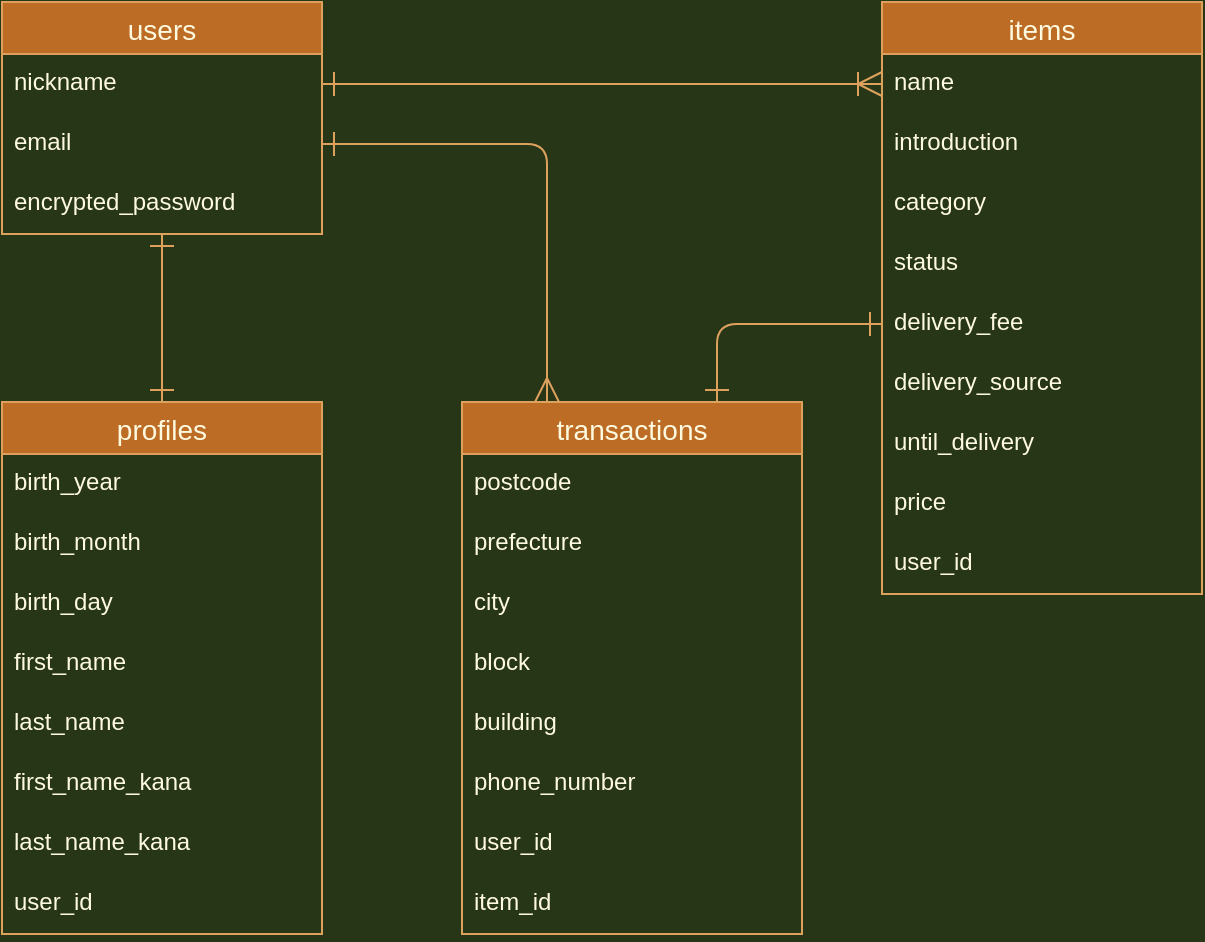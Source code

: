 <mxfile>
    <diagram id="d-sRBzBZSAJRtO-9Hk5C" name="ページ1">
        <mxGraphModel dx="227" dy="556" grid="1" gridSize="10" guides="1" tooltips="1" connect="1" arrows="1" fold="1" page="1" pageScale="1" pageWidth="827" pageHeight="1169" background="#283618" math="0" shadow="0">
            <root>
                <mxCell id="0"/>
                <mxCell id="1" parent="0"/>
                <mxCell id="80" value="items" style="swimlane;fontStyle=0;childLayout=stackLayout;horizontal=1;startSize=26;horizontalStack=0;resizeParent=1;resizeParentMax=0;resizeLast=0;collapsible=1;marginBottom=0;align=center;fontSize=14;rounded=0;sketch=0;fontColor=#FEFAE0;strokeColor=#DDA15E;fillColor=#BC6C25;" parent="1" vertex="1">
                    <mxGeometry x="520" y="80" width="160" height="296" as="geometry"/>
                </mxCell>
                <mxCell id="81" value="name" style="text;strokeColor=none;fillColor=none;spacingLeft=4;spacingRight=4;overflow=hidden;rotatable=0;points=[[0,0.5],[1,0.5]];portConstraint=eastwest;fontSize=12;fontColor=#FEFAE0;" parent="80" vertex="1">
                    <mxGeometry y="26" width="160" height="30" as="geometry"/>
                </mxCell>
                <mxCell id="82" value="introduction" style="text;strokeColor=none;fillColor=none;spacingLeft=4;spacingRight=4;overflow=hidden;rotatable=0;points=[[0,0.5],[1,0.5]];portConstraint=eastwest;fontSize=12;fontColor=#FEFAE0;" parent="80" vertex="1">
                    <mxGeometry y="56" width="160" height="30" as="geometry"/>
                </mxCell>
                <mxCell id="130" value="category" style="text;strokeColor=none;fillColor=none;spacingLeft=4;spacingRight=4;overflow=hidden;rotatable=0;points=[[0,0.5],[1,0.5]];portConstraint=eastwest;fontSize=12;fontColor=#FEFAE0;" parent="80" vertex="1">
                    <mxGeometry y="86" width="160" height="30" as="geometry"/>
                </mxCell>
                <mxCell id="131" value="status" style="text;strokeColor=none;fillColor=none;spacingLeft=4;spacingRight=4;overflow=hidden;rotatable=0;points=[[0,0.5],[1,0.5]];portConstraint=eastwest;fontSize=12;fontColor=#FEFAE0;" parent="80" vertex="1">
                    <mxGeometry y="116" width="160" height="30" as="geometry"/>
                </mxCell>
                <mxCell id="132" value="delivery_fee" style="text;strokeColor=none;fillColor=none;spacingLeft=4;spacingRight=4;overflow=hidden;rotatable=0;points=[[0,0.5],[1,0.5]];portConstraint=eastwest;fontSize=12;fontColor=#FEFAE0;" parent="80" vertex="1">
                    <mxGeometry y="146" width="160" height="30" as="geometry"/>
                </mxCell>
                <mxCell id="133" value="delivery_source&#10;&#10;" style="text;strokeColor=none;fillColor=none;spacingLeft=4;spacingRight=4;overflow=hidden;rotatable=0;points=[[0,0.5],[1,0.5]];portConstraint=eastwest;fontSize=12;fontColor=#FEFAE0;" parent="80" vertex="1">
                    <mxGeometry y="176" width="160" height="30" as="geometry"/>
                </mxCell>
                <mxCell id="134" value="until_delivery" style="text;strokeColor=none;fillColor=none;spacingLeft=4;spacingRight=4;overflow=hidden;rotatable=0;points=[[0,0.5],[1,0.5]];portConstraint=eastwest;fontSize=12;fontColor=#FEFAE0;" parent="80" vertex="1">
                    <mxGeometry y="206" width="160" height="30" as="geometry"/>
                </mxCell>
                <mxCell id="135" value="price" style="text;strokeColor=none;fillColor=none;spacingLeft=4;spacingRight=4;overflow=hidden;rotatable=0;points=[[0,0.5],[1,0.5]];portConstraint=eastwest;fontSize=12;fontColor=#FEFAE0;" parent="80" vertex="1">
                    <mxGeometry y="236" width="160" height="30" as="geometry"/>
                </mxCell>
                <mxCell id="83" value="user_id" style="text;strokeColor=none;fillColor=none;spacingLeft=4;spacingRight=4;overflow=hidden;rotatable=0;points=[[0,0.5],[1,0.5]];portConstraint=eastwest;fontSize=12;fontColor=#FEFAE0;" parent="80" vertex="1">
                    <mxGeometry y="266" width="160" height="30" as="geometry"/>
                </mxCell>
                <mxCell id="84" value="users" style="swimlane;fontStyle=0;childLayout=stackLayout;horizontal=1;startSize=26;horizontalStack=0;resizeParent=1;resizeParentMax=0;resizeLast=0;collapsible=1;marginBottom=0;align=center;fontSize=14;rounded=0;sketch=0;fontColor=#FEFAE0;strokeColor=#DDA15E;fillColor=#BC6C25;" parent="1" vertex="1">
                    <mxGeometry x="80" y="80" width="160" height="116" as="geometry"/>
                </mxCell>
                <mxCell id="109" value="nickname" style="text;strokeColor=none;fillColor=none;spacingLeft=4;spacingRight=4;overflow=hidden;rotatable=0;points=[[0,0.5],[1,0.5]];portConstraint=eastwest;fontSize=12;fontColor=#FEFAE0;" parent="84" vertex="1">
                    <mxGeometry y="26" width="160" height="30" as="geometry"/>
                </mxCell>
                <mxCell id="110" value="email" style="text;strokeColor=none;fillColor=none;spacingLeft=4;spacingRight=4;overflow=hidden;rotatable=0;points=[[0,0.5],[1,0.5]];portConstraint=eastwest;fontSize=12;fontColor=#FEFAE0;" parent="84" vertex="1">
                    <mxGeometry y="56" width="160" height="30" as="geometry"/>
                </mxCell>
                <mxCell id="85" value="encrypted_password&#10;&#10;&#10;" style="text;strokeColor=none;fillColor=none;spacingLeft=4;spacingRight=4;overflow=hidden;rotatable=0;points=[[0,0.5],[1,0.5]];portConstraint=eastwest;fontSize=12;fontColor=#FEFAE0;" parent="84" vertex="1">
                    <mxGeometry y="86" width="160" height="30" as="geometry"/>
                </mxCell>
                <mxCell id="118" value="transactions" style="swimlane;fontStyle=0;childLayout=stackLayout;horizontal=1;startSize=26;horizontalStack=0;resizeParent=1;resizeParentMax=0;resizeLast=0;collapsible=1;marginBottom=0;align=center;fontSize=14;rounded=0;sketch=0;fontColor=#FEFAE0;strokeColor=#DDA15E;fillColor=#BC6C25;" parent="1" vertex="1">
                    <mxGeometry x="310" y="280" width="170" height="266" as="geometry"/>
                </mxCell>
                <mxCell id="119" value="postcode" style="text;strokeColor=none;fillColor=none;spacingLeft=4;spacingRight=4;overflow=hidden;rotatable=0;points=[[0,0.5],[1,0.5]];portConstraint=eastwest;fontSize=12;fontColor=#FEFAE0;" parent="118" vertex="1">
                    <mxGeometry y="26" width="170" height="30" as="geometry"/>
                </mxCell>
                <mxCell id="120" value="prefecture" style="text;strokeColor=none;fillColor=none;spacingLeft=4;spacingRight=4;overflow=hidden;rotatable=0;points=[[0,0.5],[1,0.5]];portConstraint=eastwest;fontSize=12;fontColor=#FEFAE0;" parent="118" vertex="1">
                    <mxGeometry y="56" width="170" height="30" as="geometry"/>
                </mxCell>
                <mxCell id="121" value="city" style="text;strokeColor=none;fillColor=none;spacingLeft=4;spacingRight=4;overflow=hidden;rotatable=0;points=[[0,0.5],[1,0.5]];portConstraint=eastwest;fontSize=12;fontColor=#FEFAE0;" parent="118" vertex="1">
                    <mxGeometry y="86" width="170" height="30" as="geometry"/>
                </mxCell>
                <mxCell id="138" value="block" style="text;strokeColor=none;fillColor=none;spacingLeft=4;spacingRight=4;overflow=hidden;rotatable=0;points=[[0,0.5],[1,0.5]];portConstraint=eastwest;fontSize=12;fontColor=#FEFAE0;" parent="118" vertex="1">
                    <mxGeometry y="116" width="170" height="30" as="geometry"/>
                </mxCell>
                <mxCell id="139" value="building" style="text;strokeColor=none;fillColor=none;spacingLeft=4;spacingRight=4;overflow=hidden;rotatable=0;points=[[0,0.5],[1,0.5]];portConstraint=eastwest;fontSize=12;fontColor=#FEFAE0;" parent="118" vertex="1">
                    <mxGeometry y="146" width="170" height="30" as="geometry"/>
                </mxCell>
                <mxCell id="140" value="phone_number" style="text;strokeColor=none;fillColor=none;spacingLeft=4;spacingRight=4;overflow=hidden;rotatable=0;points=[[0,0.5],[1,0.5]];portConstraint=eastwest;fontSize=12;fontColor=#FEFAE0;" parent="118" vertex="1">
                    <mxGeometry y="176" width="170" height="30" as="geometry"/>
                </mxCell>
                <mxCell id="141" value="user_id" style="text;strokeColor=none;fillColor=none;spacingLeft=4;spacingRight=4;overflow=hidden;rotatable=0;points=[[0,0.5],[1,0.5]];portConstraint=eastwest;fontSize=12;fontColor=#FEFAE0;" parent="118" vertex="1">
                    <mxGeometry y="206" width="170" height="30" as="geometry"/>
                </mxCell>
                <mxCell id="142" value="item_id" style="text;strokeColor=none;fillColor=none;spacingLeft=4;spacingRight=4;overflow=hidden;rotatable=0;points=[[0,0.5],[1,0.5]];portConstraint=eastwest;fontSize=12;fontColor=#FEFAE0;" parent="118" vertex="1">
                    <mxGeometry y="236" width="170" height="30" as="geometry"/>
                </mxCell>
                <mxCell id="151" style="edgeStyle=orthogonalEdgeStyle;rounded=1;sketch=0;jumpStyle=none;orthogonalLoop=1;jettySize=auto;html=1;exitX=0.5;exitY=0;exitDx=0;exitDy=0;entryX=0.5;entryY=1;entryDx=0;entryDy=0;fontColor=#FEFAE0;startArrow=ERone;startFill=0;endArrow=ERone;endFill=0;startSize=10;endSize=10;strokeColor=#DDA15E;fillColor=#BC6C25;labelBackgroundColor=#283618;" parent="1" source="122" target="84" edge="1">
                    <mxGeometry relative="1" as="geometry"/>
                </mxCell>
                <mxCell id="122" value="profiles" style="swimlane;fontStyle=0;childLayout=stackLayout;horizontal=1;startSize=26;horizontalStack=0;resizeParent=1;resizeParentMax=0;resizeLast=0;collapsible=1;marginBottom=0;align=center;fontSize=14;rounded=0;sketch=0;fontColor=#FEFAE0;strokeColor=#DDA15E;fillColor=#BC6C25;" parent="1" vertex="1">
                    <mxGeometry x="80" y="280" width="160" height="266" as="geometry"/>
                </mxCell>
                <mxCell id="123" value="birth_year" style="text;strokeColor=none;fillColor=none;spacingLeft=4;spacingRight=4;overflow=hidden;rotatable=0;points=[[0,0.5],[1,0.5]];portConstraint=eastwest;fontSize=12;fontColor=#FEFAE0;" parent="122" vertex="1">
                    <mxGeometry y="26" width="160" height="30" as="geometry"/>
                </mxCell>
                <mxCell id="124" value="birth_month" style="text;strokeColor=none;fillColor=none;spacingLeft=4;spacingRight=4;overflow=hidden;rotatable=0;points=[[0,0.5],[1,0.5]];portConstraint=eastwest;fontSize=12;fontColor=#FEFAE0;" parent="122" vertex="1">
                    <mxGeometry y="56" width="160" height="30" as="geometry"/>
                </mxCell>
                <mxCell id="126" value="birth_day" style="text;strokeColor=none;fillColor=none;spacingLeft=4;spacingRight=4;overflow=hidden;rotatable=0;points=[[0,0.5],[1,0.5]];portConstraint=eastwest;fontSize=12;fontColor=#FEFAE0;" parent="122" vertex="1">
                    <mxGeometry y="86" width="160" height="30" as="geometry"/>
                </mxCell>
                <mxCell id="127" value="first_name" style="text;strokeColor=none;fillColor=none;spacingLeft=4;spacingRight=4;overflow=hidden;rotatable=0;points=[[0,0.5],[1,0.5]];portConstraint=eastwest;fontSize=12;fontColor=#FEFAE0;" parent="122" vertex="1">
                    <mxGeometry y="116" width="160" height="30" as="geometry"/>
                </mxCell>
                <mxCell id="128" value="last_name" style="text;strokeColor=none;fillColor=none;spacingLeft=4;spacingRight=4;overflow=hidden;rotatable=0;points=[[0,0.5],[1,0.5]];portConstraint=eastwest;fontSize=12;fontColor=#FEFAE0;" parent="122" vertex="1">
                    <mxGeometry y="146" width="160" height="30" as="geometry"/>
                </mxCell>
                <mxCell id="129" value="first_name_kana" style="text;strokeColor=none;fillColor=none;spacingLeft=4;spacingRight=4;overflow=hidden;rotatable=0;points=[[0,0.5],[1,0.5]];portConstraint=eastwest;fontSize=12;fontColor=#FEFAE0;" parent="122" vertex="1">
                    <mxGeometry y="176" width="160" height="30" as="geometry"/>
                </mxCell>
                <mxCell id="150" value="last_name_kana" style="text;strokeColor=none;fillColor=none;spacingLeft=4;spacingRight=4;overflow=hidden;rotatable=0;points=[[0,0.5],[1,0.5]];portConstraint=eastwest;fontSize=12;fontColor=#FEFAE0;" parent="122" vertex="1">
                    <mxGeometry y="206" width="160" height="30" as="geometry"/>
                </mxCell>
                <mxCell id="125" value="user_id" style="text;strokeColor=none;fillColor=none;spacingLeft=4;spacingRight=4;overflow=hidden;rotatable=0;points=[[0,0.5],[1,0.5]];portConstraint=eastwest;fontSize=12;fontColor=#FEFAE0;" parent="122" vertex="1">
                    <mxGeometry y="236" width="160" height="30" as="geometry"/>
                </mxCell>
                <mxCell id="145" style="rounded=1;sketch=0;orthogonalLoop=1;jettySize=auto;html=1;exitX=1;exitY=0.5;exitDx=0;exitDy=0;entryX=0;entryY=0.5;entryDx=0;entryDy=0;fontColor=#FEFAE0;strokeColor=#DDA15E;fillColor=#BC6C25;endSize=10;jumpStyle=none;edgeStyle=orthogonalEdgeStyle;startArrow=ERone;startFill=0;endArrow=ERoneToMany;endFill=0;startSize=10;labelBackgroundColor=#283618;" parent="1" source="109" target="81" edge="1">
                    <mxGeometry relative="1" as="geometry"/>
                </mxCell>
                <mxCell id="148" style="edgeStyle=orthogonalEdgeStyle;rounded=1;sketch=0;jumpStyle=none;orthogonalLoop=1;jettySize=auto;html=1;entryX=0;entryY=0.5;entryDx=0;entryDy=0;fontColor=#FEFAE0;startArrow=ERone;startFill=0;endArrow=ERone;endFill=0;startSize=10;endSize=10;strokeColor=#DDA15E;fillColor=#BC6C25;exitX=0.75;exitY=0;exitDx=0;exitDy=0;labelBackgroundColor=#283618;" parent="1" source="118" target="132" edge="1">
                    <mxGeometry relative="1" as="geometry">
                        <mxPoint x="480" y="363" as="sourcePoint"/>
                    </mxGeometry>
                </mxCell>
                <mxCell id="149" style="edgeStyle=orthogonalEdgeStyle;rounded=1;sketch=0;jumpStyle=none;orthogonalLoop=1;jettySize=auto;html=1;exitX=1;exitY=0.5;exitDx=0;exitDy=0;entryX=0.25;entryY=0;entryDx=0;entryDy=0;fontColor=#FEFAE0;startArrow=ERone;startFill=0;endArrow=ERmany;endFill=0;startSize=10;endSize=10;strokeColor=#DDA15E;fillColor=#BC6C25;labelBackgroundColor=#283618;" parent="1" source="110" target="118" edge="1">
                    <mxGeometry relative="1" as="geometry"/>
                </mxCell>
            </root>
        </mxGraphModel>
    </diagram>
</mxfile>